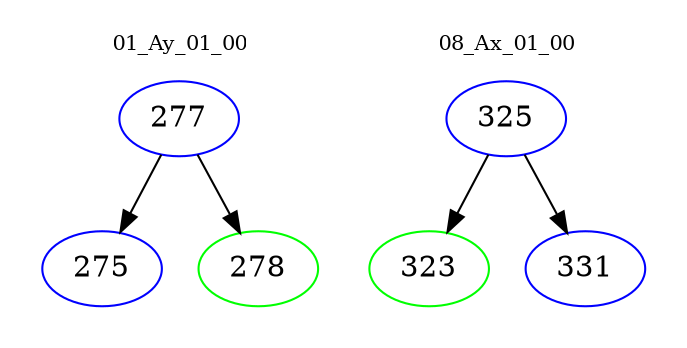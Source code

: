 digraph{
subgraph cluster_0 {
color = white
label = "01_Ay_01_00";
fontsize=10;
T0_277 [label="277", color="blue"]
T0_277 -> T0_275 [color="black"]
T0_275 [label="275", color="blue"]
T0_277 -> T0_278 [color="black"]
T0_278 [label="278", color="green"]
}
subgraph cluster_1 {
color = white
label = "08_Ax_01_00";
fontsize=10;
T1_325 [label="325", color="blue"]
T1_325 -> T1_323 [color="black"]
T1_323 [label="323", color="green"]
T1_325 -> T1_331 [color="black"]
T1_331 [label="331", color="blue"]
}
}
